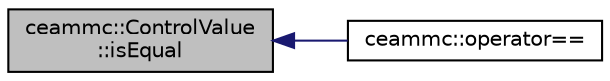 digraph "ceammc::ControlValue::isEqual"
{
  edge [fontname="Helvetica",fontsize="10",labelfontname="Helvetica",labelfontsize="10"];
  node [fontname="Helvetica",fontsize="10",shape=record];
  rankdir="LR";
  Node1 [label="ceammc::ControlValue\l::isEqual",height=0.2,width=0.4,color="black", fillcolor="grey75", style="filled" fontcolor="black"];
  Node1 -> Node2 [dir="back",color="midnightblue",fontsize="10",style="solid",fontname="Helvetica"];
  Node2 [label="ceammc::operator==",height=0.2,width=0.4,color="black", fillcolor="white", style="filled",URL="$namespaceceammc.html#a7f06abf8a249152b8ef3a5d87cbe54aa"];
}
